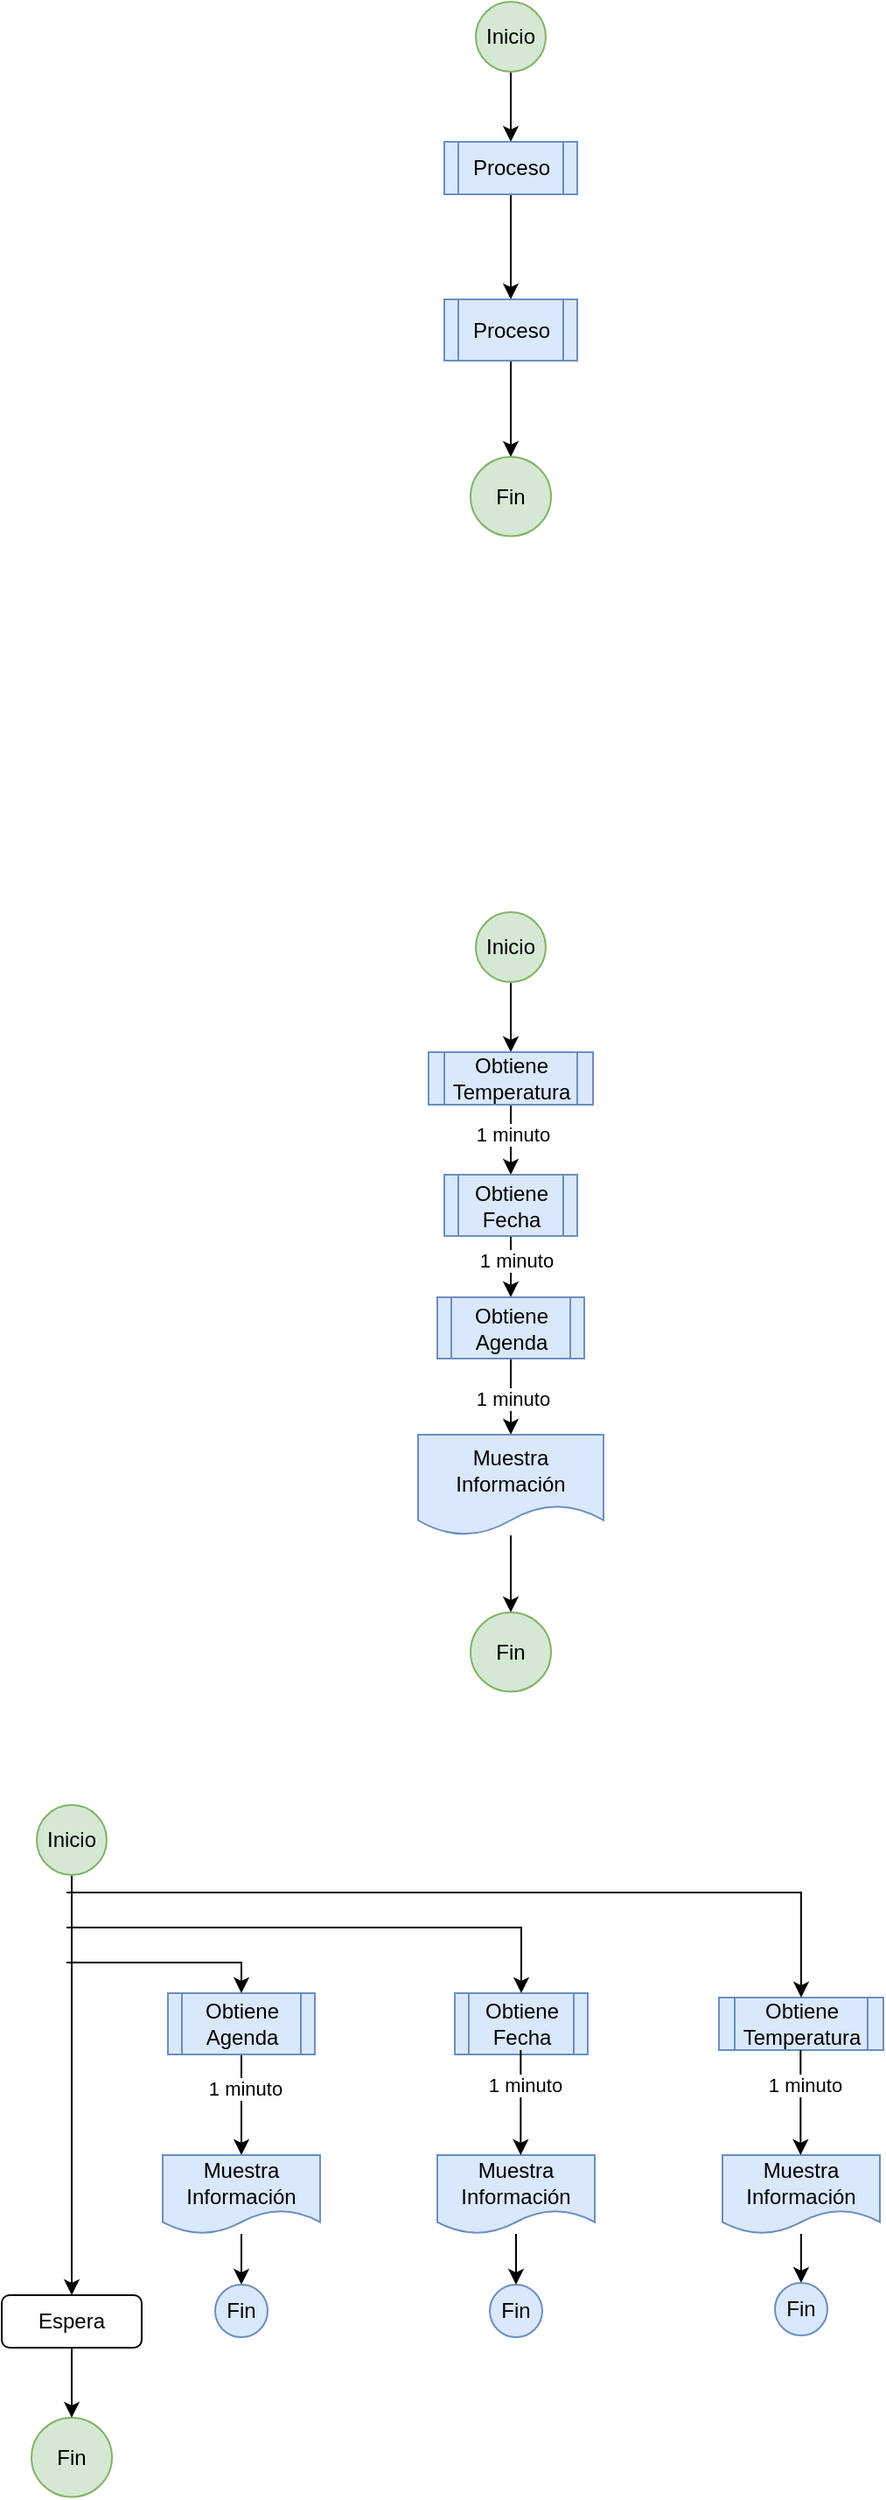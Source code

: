 <mxfile version="24.7.17">
  <diagram id="C5RBs43oDa-KdzZeNtuy" name="Page-1">
    <mxGraphModel dx="956" dy="1685" grid="1" gridSize="10" guides="1" tooltips="1" connect="1" arrows="1" fold="1" page="1" pageScale="1" pageWidth="827" pageHeight="1169" math="0" shadow="0">
      <root>
        <mxCell id="WIyWlLk6GJQsqaUBKTNV-0" />
        <mxCell id="WIyWlLk6GJQsqaUBKTNV-1" parent="WIyWlLk6GJQsqaUBKTNV-0" />
        <mxCell id="PEbqonXudRbsSx0Zb2l2-4" value="" style="edgeStyle=orthogonalEdgeStyle;rounded=0;orthogonalLoop=1;jettySize=auto;html=1;" edge="1" parent="WIyWlLk6GJQsqaUBKTNV-1" source="PEbqonXudRbsSx0Zb2l2-0" target="PEbqonXudRbsSx0Zb2l2-3">
          <mxGeometry relative="1" as="geometry" />
        </mxCell>
        <mxCell id="PEbqonXudRbsSx0Zb2l2-0" value="Inicio" style="ellipse;whiteSpace=wrap;html=1;aspect=fixed;fillColor=#d5e8d4;strokeColor=#82b366;" vertex="1" parent="WIyWlLk6GJQsqaUBKTNV-1">
          <mxGeometry x="414" y="40" width="40" height="40" as="geometry" />
        </mxCell>
        <mxCell id="PEbqonXudRbsSx0Zb2l2-8" value="" style="edgeStyle=orthogonalEdgeStyle;rounded=0;orthogonalLoop=1;jettySize=auto;html=1;" edge="1" parent="WIyWlLk6GJQsqaUBKTNV-1" source="PEbqonXudRbsSx0Zb2l2-3" target="PEbqonXudRbsSx0Zb2l2-7">
          <mxGeometry relative="1" as="geometry" />
        </mxCell>
        <mxCell id="PEbqonXudRbsSx0Zb2l2-19" value="1 minuto" style="edgeLabel;html=1;align=center;verticalAlign=middle;resizable=0;points=[];" vertex="1" connectable="0" parent="PEbqonXudRbsSx0Zb2l2-8">
          <mxGeometry x="-0.167" y="1" relative="1" as="geometry">
            <mxPoint as="offset" />
          </mxGeometry>
        </mxCell>
        <mxCell id="PEbqonXudRbsSx0Zb2l2-3" value="Obtiene Temperatura" style="shape=process;whiteSpace=wrap;html=1;backgroundOutline=1;fillColor=#dae8fc;strokeColor=#6c8ebf;" vertex="1" parent="WIyWlLk6GJQsqaUBKTNV-1">
          <mxGeometry x="387" y="120" width="94" height="30" as="geometry" />
        </mxCell>
        <mxCell id="PEbqonXudRbsSx0Zb2l2-10" value="" style="edgeStyle=orthogonalEdgeStyle;rounded=0;orthogonalLoop=1;jettySize=auto;html=1;" edge="1" parent="WIyWlLk6GJQsqaUBKTNV-1" source="PEbqonXudRbsSx0Zb2l2-7" target="PEbqonXudRbsSx0Zb2l2-9">
          <mxGeometry relative="1" as="geometry" />
        </mxCell>
        <mxCell id="PEbqonXudRbsSx0Zb2l2-18" value="1 minuto" style="edgeLabel;html=1;align=center;verticalAlign=middle;resizable=0;points=[];" vertex="1" connectable="0" parent="PEbqonXudRbsSx0Zb2l2-10">
          <mxGeometry x="-0.393" y="3" relative="1" as="geometry">
            <mxPoint as="offset" />
          </mxGeometry>
        </mxCell>
        <mxCell id="PEbqonXudRbsSx0Zb2l2-7" value="Obtiene Fecha" style="shape=process;whiteSpace=wrap;html=1;backgroundOutline=1;fillColor=#dae8fc;strokeColor=#6c8ebf;" vertex="1" parent="WIyWlLk6GJQsqaUBKTNV-1">
          <mxGeometry x="396" y="190" width="76" height="35" as="geometry" />
        </mxCell>
        <mxCell id="PEbqonXudRbsSx0Zb2l2-17" value="" style="edgeStyle=orthogonalEdgeStyle;rounded=0;orthogonalLoop=1;jettySize=auto;html=1;" edge="1" parent="WIyWlLk6GJQsqaUBKTNV-1" source="PEbqonXudRbsSx0Zb2l2-9" target="PEbqonXudRbsSx0Zb2l2-16">
          <mxGeometry relative="1" as="geometry" />
        </mxCell>
        <mxCell id="PEbqonXudRbsSx0Zb2l2-20" value="1 minuto" style="edgeLabel;html=1;align=center;verticalAlign=middle;resizable=0;points=[];" vertex="1" connectable="0" parent="PEbqonXudRbsSx0Zb2l2-17">
          <mxGeometry x="0.058" y="1" relative="1" as="geometry">
            <mxPoint as="offset" />
          </mxGeometry>
        </mxCell>
        <mxCell id="PEbqonXudRbsSx0Zb2l2-9" value="Obtiene Agenda" style="shape=process;whiteSpace=wrap;html=1;backgroundOutline=1;fillColor=#dae8fc;strokeColor=#6c8ebf;" vertex="1" parent="WIyWlLk6GJQsqaUBKTNV-1">
          <mxGeometry x="392" y="260" width="84" height="35" as="geometry" />
        </mxCell>
        <mxCell id="PEbqonXudRbsSx0Zb2l2-22" value="" style="edgeStyle=orthogonalEdgeStyle;rounded=0;orthogonalLoop=1;jettySize=auto;html=1;" edge="1" parent="WIyWlLk6GJQsqaUBKTNV-1" source="PEbqonXudRbsSx0Zb2l2-16" target="PEbqonXudRbsSx0Zb2l2-21">
          <mxGeometry relative="1" as="geometry" />
        </mxCell>
        <mxCell id="PEbqonXudRbsSx0Zb2l2-16" value="Muestra Información" style="shape=document;whiteSpace=wrap;html=1;boundedLbl=1;fillColor=#dae8fc;strokeColor=#6c8ebf;" vertex="1" parent="WIyWlLk6GJQsqaUBKTNV-1">
          <mxGeometry x="381" y="338.5" width="106" height="57.5" as="geometry" />
        </mxCell>
        <mxCell id="PEbqonXudRbsSx0Zb2l2-21" value="Fin" style="ellipse;whiteSpace=wrap;html=1;fillColor=#d5e8d4;strokeColor=#82b366;" vertex="1" parent="WIyWlLk6GJQsqaUBKTNV-1">
          <mxGeometry x="411" y="440" width="46" height="45.25" as="geometry" />
        </mxCell>
        <mxCell id="PEbqonXudRbsSx0Zb2l2-37" value="" style="edgeStyle=orthogonalEdgeStyle;rounded=0;orthogonalLoop=1;jettySize=auto;html=1;" edge="1" parent="WIyWlLk6GJQsqaUBKTNV-1" source="PEbqonXudRbsSx0Zb2l2-38" target="PEbqonXudRbsSx0Zb2l2-41">
          <mxGeometry relative="1" as="geometry" />
        </mxCell>
        <mxCell id="PEbqonXudRbsSx0Zb2l2-38" value="Inicio" style="ellipse;whiteSpace=wrap;html=1;aspect=fixed;fillColor=#d5e8d4;strokeColor=#82b366;" vertex="1" parent="WIyWlLk6GJQsqaUBKTNV-1">
          <mxGeometry x="414" y="-480" width="40" height="40" as="geometry" />
        </mxCell>
        <mxCell id="PEbqonXudRbsSx0Zb2l2-39" value="" style="edgeStyle=orthogonalEdgeStyle;rounded=0;orthogonalLoop=1;jettySize=auto;html=1;entryX=0.5;entryY=0;entryDx=0;entryDy=0;" edge="1" parent="WIyWlLk6GJQsqaUBKTNV-1" source="PEbqonXudRbsSx0Zb2l2-41" target="PEbqonXudRbsSx0Zb2l2-47">
          <mxGeometry relative="1" as="geometry">
            <mxPoint x="434" y="-330" as="targetPoint" />
          </mxGeometry>
        </mxCell>
        <mxCell id="PEbqonXudRbsSx0Zb2l2-41" value="Proceso" style="shape=process;whiteSpace=wrap;html=1;backgroundOutline=1;fillColor=#dae8fc;strokeColor=#6c8ebf;" vertex="1" parent="WIyWlLk6GJQsqaUBKTNV-1">
          <mxGeometry x="396" y="-400" width="76" height="30" as="geometry" />
        </mxCell>
        <mxCell id="PEbqonXudRbsSx0Zb2l2-45" value="" style="edgeStyle=orthogonalEdgeStyle;rounded=0;orthogonalLoop=1;jettySize=auto;html=1;entryX=0.5;entryY=0;entryDx=0;entryDy=0;" edge="1" parent="WIyWlLk6GJQsqaUBKTNV-1" source="PEbqonXudRbsSx0Zb2l2-47" target="PEbqonXudRbsSx0Zb2l2-50">
          <mxGeometry relative="1" as="geometry">
            <mxPoint x="434" y="-200" as="targetPoint" />
          </mxGeometry>
        </mxCell>
        <mxCell id="PEbqonXudRbsSx0Zb2l2-47" value="Proceso" style="shape=process;whiteSpace=wrap;html=1;backgroundOutline=1;fillColor=#dae8fc;strokeColor=#6c8ebf;" vertex="1" parent="WIyWlLk6GJQsqaUBKTNV-1">
          <mxGeometry x="396" y="-310" width="76" height="35" as="geometry" />
        </mxCell>
        <mxCell id="PEbqonXudRbsSx0Zb2l2-50" value="Fin" style="ellipse;whiteSpace=wrap;html=1;fillColor=#d5e8d4;strokeColor=#82b366;" vertex="1" parent="WIyWlLk6GJQsqaUBKTNV-1">
          <mxGeometry x="411" y="-220" width="46" height="45.25" as="geometry" />
        </mxCell>
        <mxCell id="PEbqonXudRbsSx0Zb2l2-66" value="" style="edgeStyle=orthogonalEdgeStyle;rounded=0;orthogonalLoop=1;jettySize=auto;html=1;entryX=0.5;entryY=0;entryDx=0;entryDy=0;" edge="1" parent="WIyWlLk6GJQsqaUBKTNV-1" source="PEbqonXudRbsSx0Zb2l2-67" target="PEbqonXudRbsSx0Zb2l2-80">
          <mxGeometry relative="1" as="geometry" />
        </mxCell>
        <mxCell id="PEbqonXudRbsSx0Zb2l2-67" value="Inicio" style="ellipse;whiteSpace=wrap;html=1;aspect=fixed;fillColor=#d5e8d4;strokeColor=#82b366;" vertex="1" parent="WIyWlLk6GJQsqaUBKTNV-1">
          <mxGeometry x="163" y="550" width="40" height="40" as="geometry" />
        </mxCell>
        <mxCell id="PEbqonXudRbsSx0Zb2l2-87" value="" style="edgeStyle=orthogonalEdgeStyle;rounded=0;orthogonalLoop=1;jettySize=auto;html=1;exitX=0.5;exitY=1;exitDx=0;exitDy=0;" edge="1" parent="WIyWlLk6GJQsqaUBKTNV-1" source="PEbqonXudRbsSx0Zb2l2-76" target="PEbqonXudRbsSx0Zb2l2-86">
          <mxGeometry relative="1" as="geometry">
            <mxPoint x="240" y="720" as="sourcePoint" />
          </mxGeometry>
        </mxCell>
        <mxCell id="PEbqonXudRbsSx0Zb2l2-90" value="&lt;div&gt;1 minuto&lt;/div&gt;" style="edgeLabel;html=1;align=center;verticalAlign=middle;resizable=0;points=[];" vertex="1" connectable="0" parent="PEbqonXudRbsSx0Zb2l2-87">
          <mxGeometry x="-0.344" y="2" relative="1" as="geometry">
            <mxPoint as="offset" />
          </mxGeometry>
        </mxCell>
        <mxCell id="PEbqonXudRbsSx0Zb2l2-70" value="Obtiene Temperatura" style="shape=process;whiteSpace=wrap;html=1;backgroundOutline=1;fillColor=#dae8fc;strokeColor=#6c8ebf;" vertex="1" parent="WIyWlLk6GJQsqaUBKTNV-1">
          <mxGeometry x="553" y="660" width="94" height="30" as="geometry" />
        </mxCell>
        <mxCell id="PEbqonXudRbsSx0Zb2l2-73" value="Obtiene Fecha" style="shape=process;whiteSpace=wrap;html=1;backgroundOutline=1;fillColor=#dae8fc;strokeColor=#6c8ebf;" vertex="1" parent="WIyWlLk6GJQsqaUBKTNV-1">
          <mxGeometry x="402" y="657.5" width="76" height="35" as="geometry" />
        </mxCell>
        <mxCell id="PEbqonXudRbsSx0Zb2l2-76" value="Obtiene Agenda" style="shape=process;whiteSpace=wrap;html=1;backgroundOutline=1;fillColor=#dae8fc;strokeColor=#6c8ebf;" vertex="1" parent="WIyWlLk6GJQsqaUBKTNV-1">
          <mxGeometry x="238" y="657.5" width="84" height="35" as="geometry" />
        </mxCell>
        <mxCell id="PEbqonXudRbsSx0Zb2l2-79" value="Fin" style="ellipse;whiteSpace=wrap;html=1;fillColor=#d5e8d4;strokeColor=#82b366;" vertex="1" parent="WIyWlLk6GJQsqaUBKTNV-1">
          <mxGeometry x="160" y="900" width="46" height="45.25" as="geometry" />
        </mxCell>
        <mxCell id="PEbqonXudRbsSx0Zb2l2-81" style="edgeStyle=orthogonalEdgeStyle;rounded=0;orthogonalLoop=1;jettySize=auto;html=1;" edge="1" parent="WIyWlLk6GJQsqaUBKTNV-1" source="PEbqonXudRbsSx0Zb2l2-80" target="PEbqonXudRbsSx0Zb2l2-79">
          <mxGeometry relative="1" as="geometry" />
        </mxCell>
        <mxCell id="PEbqonXudRbsSx0Zb2l2-80" value="Espera" style="rounded=1;whiteSpace=wrap;html=1;" vertex="1" parent="WIyWlLk6GJQsqaUBKTNV-1">
          <mxGeometry x="143" y="830" width="80" height="30" as="geometry" />
        </mxCell>
        <mxCell id="PEbqonXudRbsSx0Zb2l2-82" value="" style="endArrow=classic;html=1;rounded=0;entryX=0.5;entryY=0;entryDx=0;entryDy=0;" edge="1" parent="WIyWlLk6GJQsqaUBKTNV-1" target="PEbqonXudRbsSx0Zb2l2-76">
          <mxGeometry width="50" height="50" relative="1" as="geometry">
            <mxPoint x="180" y="640" as="sourcePoint" />
            <mxPoint x="253" y="620" as="targetPoint" />
            <Array as="points">
              <mxPoint x="280" y="640" />
            </Array>
          </mxGeometry>
        </mxCell>
        <mxCell id="PEbqonXudRbsSx0Zb2l2-84" value="" style="endArrow=classic;html=1;rounded=0;entryX=0.5;entryY=0;entryDx=0;entryDy=0;" edge="1" parent="WIyWlLk6GJQsqaUBKTNV-1" target="PEbqonXudRbsSx0Zb2l2-73">
          <mxGeometry width="50" height="50" relative="1" as="geometry">
            <mxPoint x="180" y="620" as="sourcePoint" />
            <mxPoint x="410" y="660" as="targetPoint" />
            <Array as="points">
              <mxPoint x="440" y="620" />
            </Array>
          </mxGeometry>
        </mxCell>
        <mxCell id="PEbqonXudRbsSx0Zb2l2-85" value="" style="endArrow=classic;html=1;rounded=0;entryX=0.5;entryY=0;entryDx=0;entryDy=0;" edge="1" parent="WIyWlLk6GJQsqaUBKTNV-1" target="PEbqonXudRbsSx0Zb2l2-70">
          <mxGeometry width="50" height="50" relative="1" as="geometry">
            <mxPoint x="180" y="600" as="sourcePoint" />
            <mxPoint x="440" y="657.5" as="targetPoint" />
            <Array as="points">
              <mxPoint x="600" y="600" />
            </Array>
          </mxGeometry>
        </mxCell>
        <mxCell id="PEbqonXudRbsSx0Zb2l2-96" value="" style="edgeStyle=orthogonalEdgeStyle;rounded=0;orthogonalLoop=1;jettySize=auto;html=1;" edge="1" parent="WIyWlLk6GJQsqaUBKTNV-1" source="PEbqonXudRbsSx0Zb2l2-86" target="PEbqonXudRbsSx0Zb2l2-95">
          <mxGeometry relative="1" as="geometry" />
        </mxCell>
        <mxCell id="PEbqonXudRbsSx0Zb2l2-86" value="Muestra Información" style="shape=document;whiteSpace=wrap;html=1;boundedLbl=1;fillColor=#dae8fc;strokeColor=#6c8ebf;" vertex="1" parent="WIyWlLk6GJQsqaUBKTNV-1">
          <mxGeometry x="235" y="750" width="90" height="45" as="geometry" />
        </mxCell>
        <mxCell id="PEbqonXudRbsSx0Zb2l2-105" style="edgeStyle=orthogonalEdgeStyle;rounded=0;orthogonalLoop=1;jettySize=auto;html=1;entryX=0.5;entryY=0;entryDx=0;entryDy=0;" edge="1" parent="WIyWlLk6GJQsqaUBKTNV-1" source="PEbqonXudRbsSx0Zb2l2-88" target="PEbqonXudRbsSx0Zb2l2-102">
          <mxGeometry relative="1" as="geometry" />
        </mxCell>
        <mxCell id="PEbqonXudRbsSx0Zb2l2-88" value="Muestra Información" style="shape=document;whiteSpace=wrap;html=1;boundedLbl=1;fillColor=#dae8fc;strokeColor=#6c8ebf;" vertex="1" parent="WIyWlLk6GJQsqaUBKTNV-1">
          <mxGeometry x="392" y="750" width="90" height="45" as="geometry" />
        </mxCell>
        <mxCell id="PEbqonXudRbsSx0Zb2l2-106" style="edgeStyle=orthogonalEdgeStyle;rounded=0;orthogonalLoop=1;jettySize=auto;html=1;entryX=0.5;entryY=0;entryDx=0;entryDy=0;" edge="1" parent="WIyWlLk6GJQsqaUBKTNV-1" source="PEbqonXudRbsSx0Zb2l2-89" target="PEbqonXudRbsSx0Zb2l2-104">
          <mxGeometry relative="1" as="geometry" />
        </mxCell>
        <mxCell id="PEbqonXudRbsSx0Zb2l2-89" value="Muestra Información" style="shape=document;whiteSpace=wrap;html=1;boundedLbl=1;fillColor=#dae8fc;strokeColor=#6c8ebf;" vertex="1" parent="WIyWlLk6GJQsqaUBKTNV-1">
          <mxGeometry x="555" y="750" width="90" height="45" as="geometry" />
        </mxCell>
        <mxCell id="PEbqonXudRbsSx0Zb2l2-91" value="" style="edgeStyle=orthogonalEdgeStyle;rounded=0;orthogonalLoop=1;jettySize=auto;html=1;" edge="1" parent="WIyWlLk6GJQsqaUBKTNV-1">
          <mxGeometry relative="1" as="geometry">
            <mxPoint x="439.67" y="690" as="sourcePoint" />
            <mxPoint x="439.67" y="750" as="targetPoint" />
          </mxGeometry>
        </mxCell>
        <mxCell id="PEbqonXudRbsSx0Zb2l2-92" value="&lt;div&gt;1 minuto&lt;/div&gt;" style="edgeLabel;html=1;align=center;verticalAlign=middle;resizable=0;points=[];" vertex="1" connectable="0" parent="PEbqonXudRbsSx0Zb2l2-91">
          <mxGeometry x="-0.344" y="2" relative="1" as="geometry">
            <mxPoint as="offset" />
          </mxGeometry>
        </mxCell>
        <mxCell id="PEbqonXudRbsSx0Zb2l2-93" value="" style="edgeStyle=orthogonalEdgeStyle;rounded=0;orthogonalLoop=1;jettySize=auto;html=1;" edge="1" parent="WIyWlLk6GJQsqaUBKTNV-1">
          <mxGeometry relative="1" as="geometry">
            <mxPoint x="599.67" y="690" as="sourcePoint" />
            <mxPoint x="599.67" y="750" as="targetPoint" />
          </mxGeometry>
        </mxCell>
        <mxCell id="PEbqonXudRbsSx0Zb2l2-94" value="&lt;div&gt;1 minuto&lt;/div&gt;" style="edgeLabel;html=1;align=center;verticalAlign=middle;resizable=0;points=[];" vertex="1" connectable="0" parent="PEbqonXudRbsSx0Zb2l2-93">
          <mxGeometry x="-0.344" y="2" relative="1" as="geometry">
            <mxPoint as="offset" />
          </mxGeometry>
        </mxCell>
        <mxCell id="PEbqonXudRbsSx0Zb2l2-95" value="&lt;div&gt;Fin&lt;/div&gt;" style="ellipse;whiteSpace=wrap;html=1;fillColor=#dae8fc;strokeColor=#6c8ebf;" vertex="1" parent="WIyWlLk6GJQsqaUBKTNV-1">
          <mxGeometry x="265" y="824" width="30" height="30" as="geometry" />
        </mxCell>
        <mxCell id="PEbqonXudRbsSx0Zb2l2-102" value="&lt;div&gt;Fin&lt;/div&gt;" style="ellipse;whiteSpace=wrap;html=1;fillColor=#dae8fc;strokeColor=#6c8ebf;" vertex="1" parent="WIyWlLk6GJQsqaUBKTNV-1">
          <mxGeometry x="422" y="824" width="30" height="30" as="geometry" />
        </mxCell>
        <mxCell id="PEbqonXudRbsSx0Zb2l2-104" value="&lt;div&gt;Fin&lt;/div&gt;" style="ellipse;whiteSpace=wrap;html=1;fillColor=#dae8fc;strokeColor=#6c8ebf;" vertex="1" parent="WIyWlLk6GJQsqaUBKTNV-1">
          <mxGeometry x="585" y="823" width="30" height="30" as="geometry" />
        </mxCell>
      </root>
    </mxGraphModel>
  </diagram>
</mxfile>
